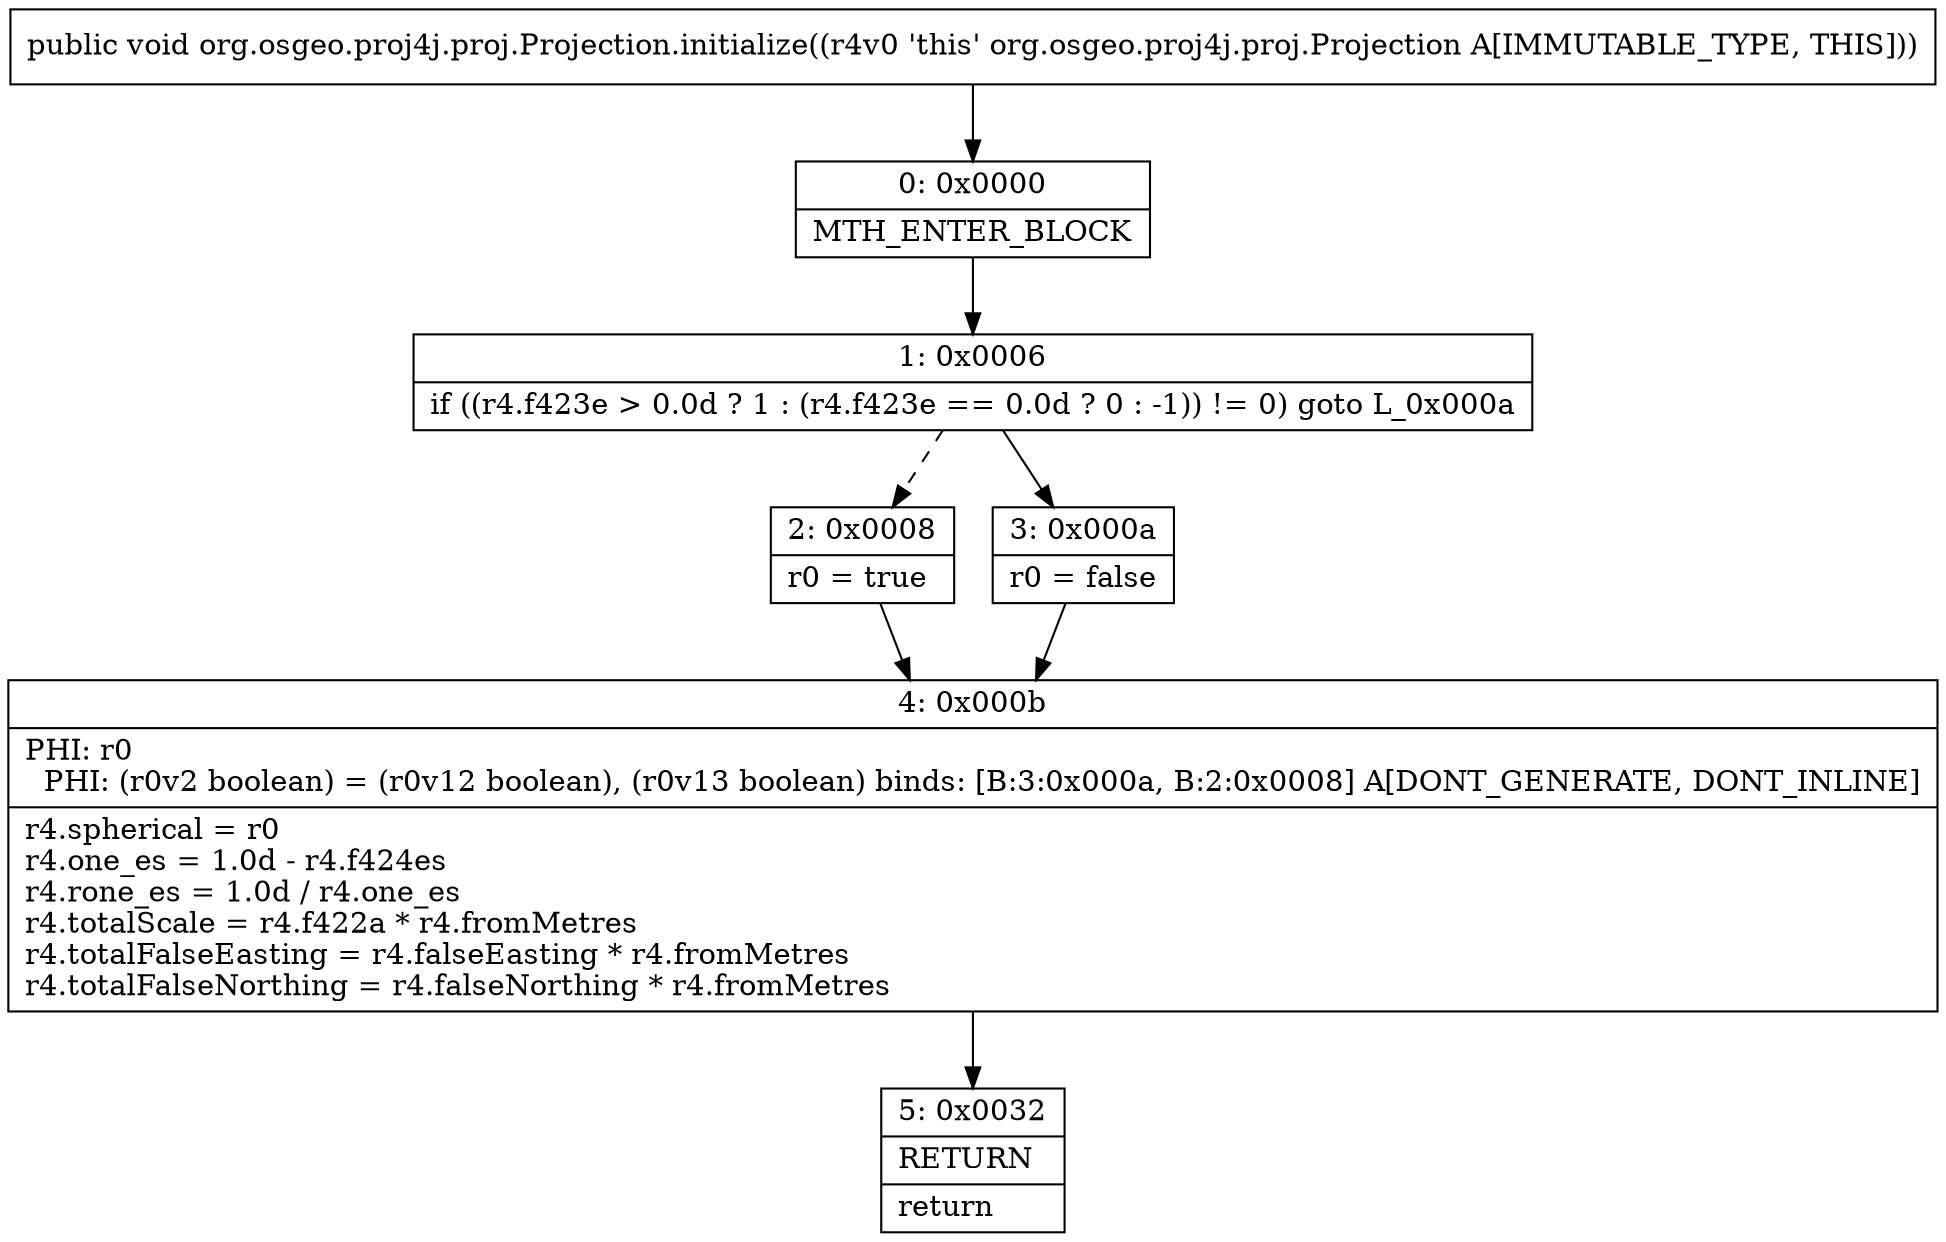 digraph "CFG fororg.osgeo.proj4j.proj.Projection.initialize()V" {
Node_0 [shape=record,label="{0\:\ 0x0000|MTH_ENTER_BLOCK\l}"];
Node_1 [shape=record,label="{1\:\ 0x0006|if ((r4.f423e \> 0.0d ? 1 : (r4.f423e == 0.0d ? 0 : \-1)) != 0) goto L_0x000a\l}"];
Node_2 [shape=record,label="{2\:\ 0x0008|r0 = true\l}"];
Node_3 [shape=record,label="{3\:\ 0x000a|r0 = false\l}"];
Node_4 [shape=record,label="{4\:\ 0x000b|PHI: r0 \l  PHI: (r0v2 boolean) = (r0v12 boolean), (r0v13 boolean) binds: [B:3:0x000a, B:2:0x0008] A[DONT_GENERATE, DONT_INLINE]\l|r4.spherical = r0\lr4.one_es = 1.0d \- r4.f424es\lr4.rone_es = 1.0d \/ r4.one_es\lr4.totalScale = r4.f422a * r4.fromMetres\lr4.totalFalseEasting = r4.falseEasting * r4.fromMetres\lr4.totalFalseNorthing = r4.falseNorthing * r4.fromMetres\l}"];
Node_5 [shape=record,label="{5\:\ 0x0032|RETURN\l|return\l}"];
MethodNode[shape=record,label="{public void org.osgeo.proj4j.proj.Projection.initialize((r4v0 'this' org.osgeo.proj4j.proj.Projection A[IMMUTABLE_TYPE, THIS])) }"];
MethodNode -> Node_0;
Node_0 -> Node_1;
Node_1 -> Node_2[style=dashed];
Node_1 -> Node_3;
Node_2 -> Node_4;
Node_3 -> Node_4;
Node_4 -> Node_5;
}

